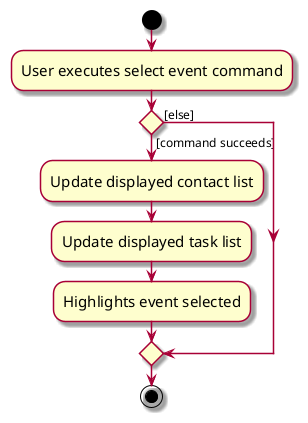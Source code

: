 @startuml
skin rose
skinparam ActivityFontSize 15
skinparam ArrowFontSize 12
start
:User executes select event command;

'Since the beta syntax does not support placing the condition outside the
'diamond we place it as the true branch instead.

if () then ([command succeeds])
    :Update displayed contact list;
    :Update displayed task list;
    :Highlights event selected;
else ([else])
endif
stop
@enduml
